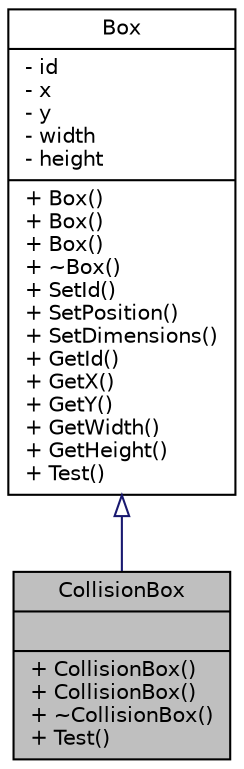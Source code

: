 digraph "CollisionBox"
{
 // LATEX_PDF_SIZE
  bgcolor="transparent";
  edge [fontname="Helvetica",fontsize="10",labelfontname="Helvetica",labelfontsize="10"];
  node [fontname="Helvetica",fontsize="10",shape=record];
  Node1 [label="{CollisionBox\n||+ CollisionBox()\l+ CollisionBox()\l+ ~CollisionBox()\l+ Test()\l}",height=0.2,width=0.4,color="black", fillcolor="grey75", style="filled", fontcolor="black",tooltip="Classe représentant une boîte de collision dans un monde 2D."];
  Node2 -> Node1 [dir="back",color="midnightblue",fontsize="10",style="solid",arrowtail="onormal",fontname="Helvetica"];
  Node2 [label="{Box\n|- id\l- x\l- y\l- width\l- height\l|+ Box()\l+ Box()\l+ Box()\l+ ~Box()\l+ SetId()\l+ SetPosition()\l+ SetDimensions()\l+ GetId()\l+ GetX()\l+ GetY()\l+ GetWidth()\l+ GetHeight()\l+ Test()\l}",height=0.2,width=0.4,color="black",URL="$classBox.html",tooltip="Classe représentant une boîte dans un monde 2D."];
}
